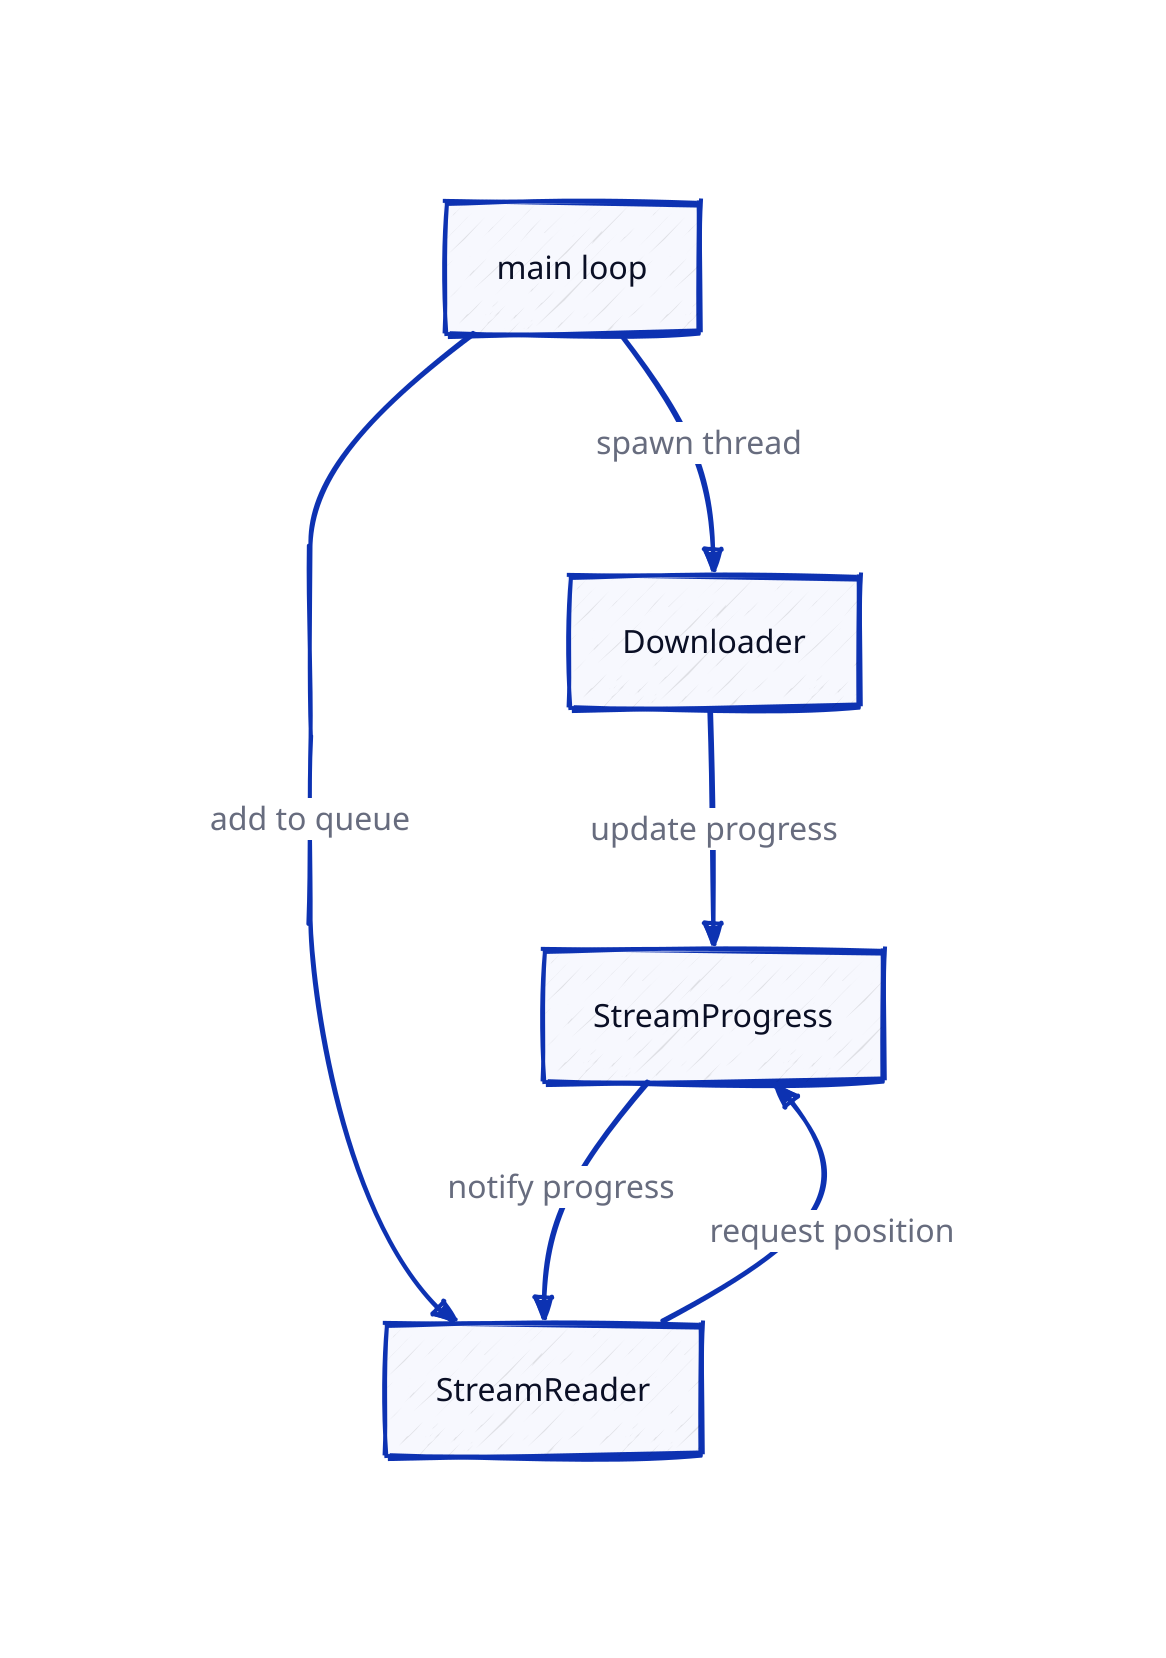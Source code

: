 vars: {
  d2-config: {
    sketch: true
    theme-id: 200
  }
}

main loop -> Downloader: spawn thread
main loop -> StreamReader: add to queue
Downloader -> StreamProgress: update progress
StreamReader -> StreamProgress: request position
StreamProgress -> StreamReader: notify progress
